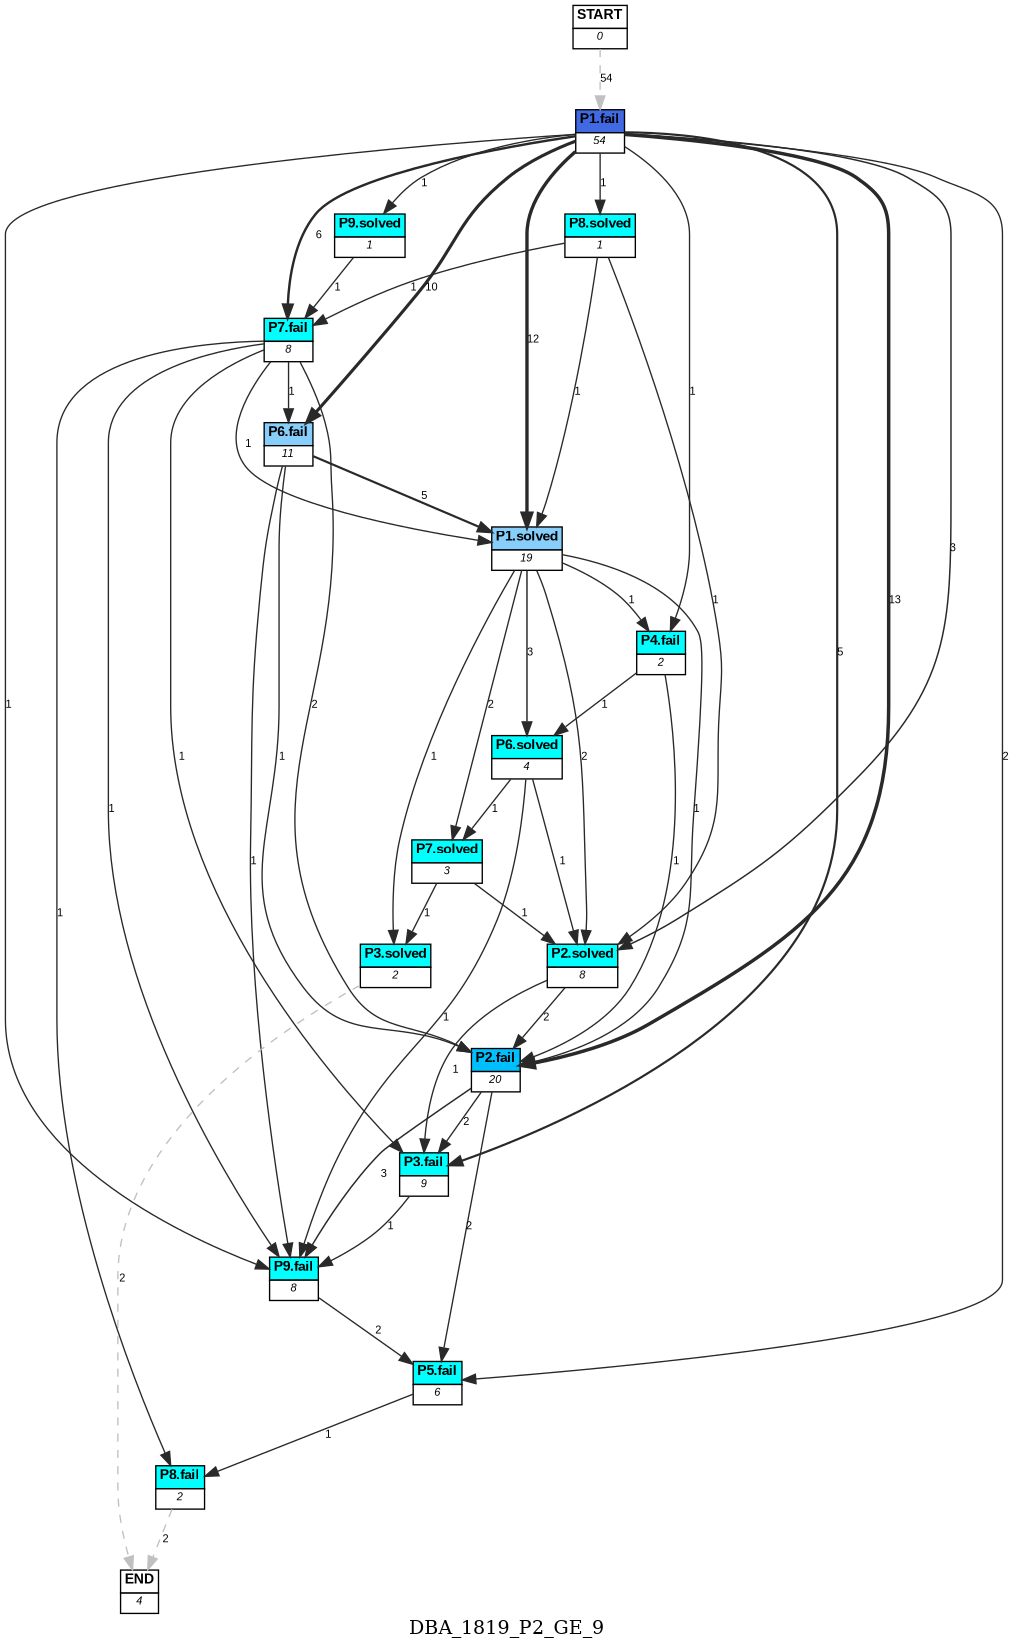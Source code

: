 digraph DBA_1819_P2_GE_9 {
	label=DBA_1819_P2_GE_9;
	dpi = 150
	size="16,11!";
	margin = 0;
"START" [shape=plain, label=<<table border="0" cellborder="1" cellspacing="0"><tr><td bgcolor="white"><FONT face="Arial" POINT-SIZE="10"><b>START</b></FONT></td></tr><tr><td bgcolor="white"><FONT face="Arial" POINT-SIZE="8"><i>0</i></FONT></td></tr></table>>]

"P1.fail" [shape=plain, label=<<table border="0" cellborder="1" cellspacing="0"><tr><td bgcolor="royalblue"><FONT face="Arial" POINT-SIZE="10"><b>P1.fail</b></FONT></td></tr><tr><td bgcolor="white"><FONT face="Arial" POINT-SIZE="8"><i>54</i></FONT></td></tr></table>>]

"P6.fail" [shape=plain, label=<<table border="0" cellborder="1" cellspacing="0"><tr><td bgcolor="lightskyblue"><FONT face="Arial" POINT-SIZE="10"><b>P6.fail</b></FONT></td></tr><tr><td bgcolor="white"><FONT face="Arial" POINT-SIZE="8"><i>11</i></FONT></td></tr></table>>]

"P1.solved" [shape=plain, label=<<table border="0" cellborder="1" cellspacing="0"><tr><td bgcolor="lightskyblue"><FONT face="Arial" POINT-SIZE="10"><b>P1.solved</b></FONT></td></tr><tr><td bgcolor="white"><FONT face="Arial" POINT-SIZE="8"><i>19</i></FONT></td></tr></table>>]

"P6.solved" [shape=plain, label=<<table border="0" cellborder="1" cellspacing="0"><tr><td bgcolor="aqua"><FONT face="Arial" POINT-SIZE="10"><b>P6.solved</b></FONT></td></tr><tr><td bgcolor="white"><FONT face="Arial" POINT-SIZE="8"><i>4</i></FONT></td></tr></table>>]

"P7.solved" [shape=plain, label=<<table border="0" cellborder="1" cellspacing="0"><tr><td bgcolor="aqua"><FONT face="Arial" POINT-SIZE="10"><b>P7.solved</b></FONT></td></tr><tr><td bgcolor="white"><FONT face="Arial" POINT-SIZE="8"><i>3</i></FONT></td></tr></table>>]

"P3.solved" [shape=plain, label=<<table border="0" cellborder="1" cellspacing="0"><tr><td bgcolor="aqua"><FONT face="Arial" POINT-SIZE="10"><b>P3.solved</b></FONT></td></tr><tr><td bgcolor="white"><FONT face="Arial" POINT-SIZE="8"><i>2</i></FONT></td></tr></table>>]

"P2.solved" [shape=plain, label=<<table border="0" cellborder="1" cellspacing="0"><tr><td bgcolor="aqua"><FONT face="Arial" POINT-SIZE="10"><b>P2.solved</b></FONT></td></tr><tr><td bgcolor="white"><FONT face="Arial" POINT-SIZE="8"><i>8</i></FONT></td></tr></table>>]

"P3.fail" [shape=plain, label=<<table border="0" cellborder="1" cellspacing="0"><tr><td bgcolor="aqua"><FONT face="Arial" POINT-SIZE="10"><b>P3.fail</b></FONT></td></tr><tr><td bgcolor="white"><FONT face="Arial" POINT-SIZE="8"><i>9</i></FONT></td></tr></table>>]

"P2.fail" [shape=plain, label=<<table border="0" cellborder="1" cellspacing="0"><tr><td bgcolor="deepskyblue"><FONT face="Arial" POINT-SIZE="10"><b>P2.fail</b></FONT></td></tr><tr><td bgcolor="white"><FONT face="Arial" POINT-SIZE="8"><i>20</i></FONT></td></tr></table>>]

"P5.fail" [shape=plain, label=<<table border="0" cellborder="1" cellspacing="0"><tr><td bgcolor="aqua"><FONT face="Arial" POINT-SIZE="10"><b>P5.fail</b></FONT></td></tr><tr><td bgcolor="white"><FONT face="Arial" POINT-SIZE="8"><i>6</i></FONT></td></tr></table>>]

"P8.solved" [shape=plain, label=<<table border="0" cellborder="1" cellspacing="0"><tr><td bgcolor="aqua"><FONT face="Arial" POINT-SIZE="10"><b>P8.solved</b></FONT></td></tr><tr><td bgcolor="white"><FONT face="Arial" POINT-SIZE="8"><i>1</i></FONT></td></tr></table>>]

"P9.fail" [shape=plain, label=<<table border="0" cellborder="1" cellspacing="0"><tr><td bgcolor="aqua"><FONT face="Arial" POINT-SIZE="10"><b>P9.fail</b></FONT></td></tr><tr><td bgcolor="white"><FONT face="Arial" POINT-SIZE="8"><i>8</i></FONT></td></tr></table>>]

"P9.solved" [shape=plain, label=<<table border="0" cellborder="1" cellspacing="0"><tr><td bgcolor="aqua"><FONT face="Arial" POINT-SIZE="10"><b>P9.solved</b></FONT></td></tr><tr><td bgcolor="white"><FONT face="Arial" POINT-SIZE="8"><i>1</i></FONT></td></tr></table>>]

"P7.fail" [shape=plain, label=<<table border="0" cellborder="1" cellspacing="0"><tr><td bgcolor="aqua"><FONT face="Arial" POINT-SIZE="10"><b>P7.fail</b></FONT></td></tr><tr><td bgcolor="white"><FONT face="Arial" POINT-SIZE="8"><i>8</i></FONT></td></tr></table>>]

"P8.fail" [shape=plain, label=<<table border="0" cellborder="1" cellspacing="0"><tr><td bgcolor="aqua"><FONT face="Arial" POINT-SIZE="10"><b>P8.fail</b></FONT></td></tr><tr><td bgcolor="white"><FONT face="Arial" POINT-SIZE="8"><i>2</i></FONT></td></tr></table>>]

"P4.fail" [shape=plain, label=<<table border="0" cellborder="1" cellspacing="0"><tr><td bgcolor="aqua"><FONT face="Arial" POINT-SIZE="10"><b>P4.fail</b></FONT></td></tr><tr><td bgcolor="white"><FONT face="Arial" POINT-SIZE="8"><i>2</i></FONT></td></tr></table>>]

"END" [shape=plain, label=<<table border="0" cellborder="1" cellspacing="0"><tr><td bgcolor="white"><FONT face="Arial" POINT-SIZE="10"><b>END</b></FONT></td></tr><tr><td bgcolor="white"><FONT face="Arial" POINT-SIZE="8"><i>4</i></FONT></td></tr></table>>]

"START" -> "P1.fail" [ style = dashed color=grey label ="54" labelfloat=false fontname="Arial" fontsize=8]

"P1.fail" -> "P6.fail" [ color=grey16 penwidth = "2.30258509299405"label ="10" labelfloat=false fontname="Arial" fontsize=8]

"P1.fail" -> "P1.solved" [ color=grey16 penwidth = "2.484906649788"label ="12" labelfloat=false fontname="Arial" fontsize=8]

"P1.fail" -> "P2.solved" [ color=grey16 penwidth = "1.09861228866811"label ="3" labelfloat=false fontname="Arial" fontsize=8]

"P1.fail" -> "P3.fail" [ color=grey16 penwidth = "1.6094379124341"label ="5" labelfloat=false fontname="Arial" fontsize=8]

"P1.fail" -> "P2.fail" [ color=grey16 penwidth = "2.56494935746154"label ="13" labelfloat=false fontname="Arial" fontsize=8]

"P1.fail" -> "P5.fail" [ color=grey16 penwidth = "1"label ="2" labelfloat=false fontname="Arial" fontsize=8]

"P1.fail" -> "P8.solved" [ color=grey16 penwidth = "1"label ="1" labelfloat=false fontname="Arial" fontsize=8]

"P1.fail" -> "P9.fail" [ color=grey16 penwidth = "1"label ="1" labelfloat=false fontname="Arial" fontsize=8]

"P1.fail" -> "P9.solved" [ color=grey16 penwidth = "1"label ="1" labelfloat=false fontname="Arial" fontsize=8]

"P1.fail" -> "P7.fail" [ color=grey16 penwidth = "1.79175946922805"label ="6" labelfloat=false fontname="Arial" fontsize=8]

"P1.fail" -> "P4.fail" [ color=grey16 penwidth = "1"label ="1" labelfloat=false fontname="Arial" fontsize=8]

"P6.fail" -> "P1.solved" [ color=grey16 penwidth = "1.6094379124341"label ="5" labelfloat=false fontname="Arial" fontsize=8]

"P6.fail" -> "P2.fail" [ color=grey16 penwidth = "1"label ="1" labelfloat=false fontname="Arial" fontsize=8]

"P6.fail" -> "P9.fail" [ color=grey16 penwidth = "1"label ="1" labelfloat=false fontname="Arial" fontsize=8]

"P1.solved" -> "P6.solved" [ color=grey16 penwidth = "1.09861228866811"label ="3" labelfloat=false fontname="Arial" fontsize=8]

"P1.solved" -> "P7.solved" [ color=grey16 penwidth = "1"label ="2" labelfloat=false fontname="Arial" fontsize=8]

"P1.solved" -> "P3.solved" [ color=grey16 penwidth = "1"label ="1" labelfloat=false fontname="Arial" fontsize=8]

"P1.solved" -> "P2.solved" [ color=grey16 penwidth = "1"label ="2" labelfloat=false fontname="Arial" fontsize=8]

"P1.solved" -> "P2.fail" [ color=grey16 penwidth = "1"label ="1" labelfloat=false fontname="Arial" fontsize=8]

"P1.solved" -> "P4.fail" [ color=grey16 penwidth = "1"label ="1" labelfloat=false fontname="Arial" fontsize=8]

"P6.solved" -> "P7.solved" [ color=grey16 penwidth = "1"label ="1" labelfloat=false fontname="Arial" fontsize=8]

"P6.solved" -> "P2.solved" [ color=grey16 penwidth = "1"label ="1" labelfloat=false fontname="Arial" fontsize=8]

"P6.solved" -> "P9.fail" [ color=grey16 penwidth = "1"label ="1" labelfloat=false fontname="Arial" fontsize=8]

"P7.solved" -> "P3.solved" [ color=grey16 penwidth = "1"label ="1" labelfloat=false fontname="Arial" fontsize=8]

"P7.solved" -> "P2.solved" [ color=grey16 penwidth = "1"label ="1" labelfloat=false fontname="Arial" fontsize=8]

"P3.solved" -> "END" [ style = dashed color=grey label ="2" labelfloat=false fontname="Arial" fontsize=8]

"P2.solved" -> "P3.fail" [ color=grey16 penwidth = "1"label ="1" labelfloat=false fontname="Arial" fontsize=8]

"P2.solved" -> "P2.fail" [ color=grey16 penwidth = "1"label ="2" labelfloat=false fontname="Arial" fontsize=8]

"P3.fail" -> "P9.fail" [ color=grey16 penwidth = "1"label ="1" labelfloat=false fontname="Arial" fontsize=8]

"P2.fail" -> "P3.fail" [ color=grey16 penwidth = "1"label ="2" labelfloat=false fontname="Arial" fontsize=8]

"P2.fail" -> "P5.fail" [ color=grey16 penwidth = "1"label ="2" labelfloat=false fontname="Arial" fontsize=8]

"P2.fail" -> "P9.fail" [ color=grey16 penwidth = "1.09861228866811"label ="3" labelfloat=false fontname="Arial" fontsize=8]

"P5.fail" -> "P8.fail" [ color=grey16 penwidth = "1"label ="1" labelfloat=false fontname="Arial" fontsize=8]

"P8.solved" -> "P1.solved" [ color=grey16 penwidth = "1"label ="1" labelfloat=false fontname="Arial" fontsize=8]

"P8.solved" -> "P2.solved" [ color=grey16 penwidth = "1"label ="1" labelfloat=false fontname="Arial" fontsize=8]

"P8.solved" -> "P7.fail" [ color=grey16 penwidth = "1"label ="1" labelfloat=false fontname="Arial" fontsize=8]

"P9.fail" -> "P5.fail" [ color=grey16 penwidth = "1"label ="2" labelfloat=false fontname="Arial" fontsize=8]

"P9.solved" -> "P7.fail" [ color=grey16 penwidth = "1"label ="1" labelfloat=false fontname="Arial" fontsize=8]

"P7.fail" -> "P6.fail" [ color=grey16 penwidth = "1"label ="1" labelfloat=false fontname="Arial" fontsize=8]

"P7.fail" -> "P1.solved" [ color=grey16 penwidth = "1"label ="1" labelfloat=false fontname="Arial" fontsize=8]

"P7.fail" -> "P3.fail" [ color=grey16 penwidth = "1"label ="1" labelfloat=false fontname="Arial" fontsize=8]

"P7.fail" -> "P2.fail" [ color=grey16 penwidth = "1"label ="2" labelfloat=false fontname="Arial" fontsize=8]

"P7.fail" -> "P9.fail" [ color=grey16 penwidth = "1"label ="1" labelfloat=false fontname="Arial" fontsize=8]

"P7.fail" -> "P8.fail" [ color=grey16 penwidth = "1"label ="1" labelfloat=false fontname="Arial" fontsize=8]

"P8.fail" -> "END" [ style = dashed color=grey label ="2" labelfloat=false fontname="Arial" fontsize=8]

"P4.fail" -> "P6.solved" [ color=grey16 penwidth = "1"label ="1" labelfloat=false fontname="Arial" fontsize=8]

"P4.fail" -> "P2.fail" [ color=grey16 penwidth = "1"label ="1" labelfloat=false fontname="Arial" fontsize=8]

}
